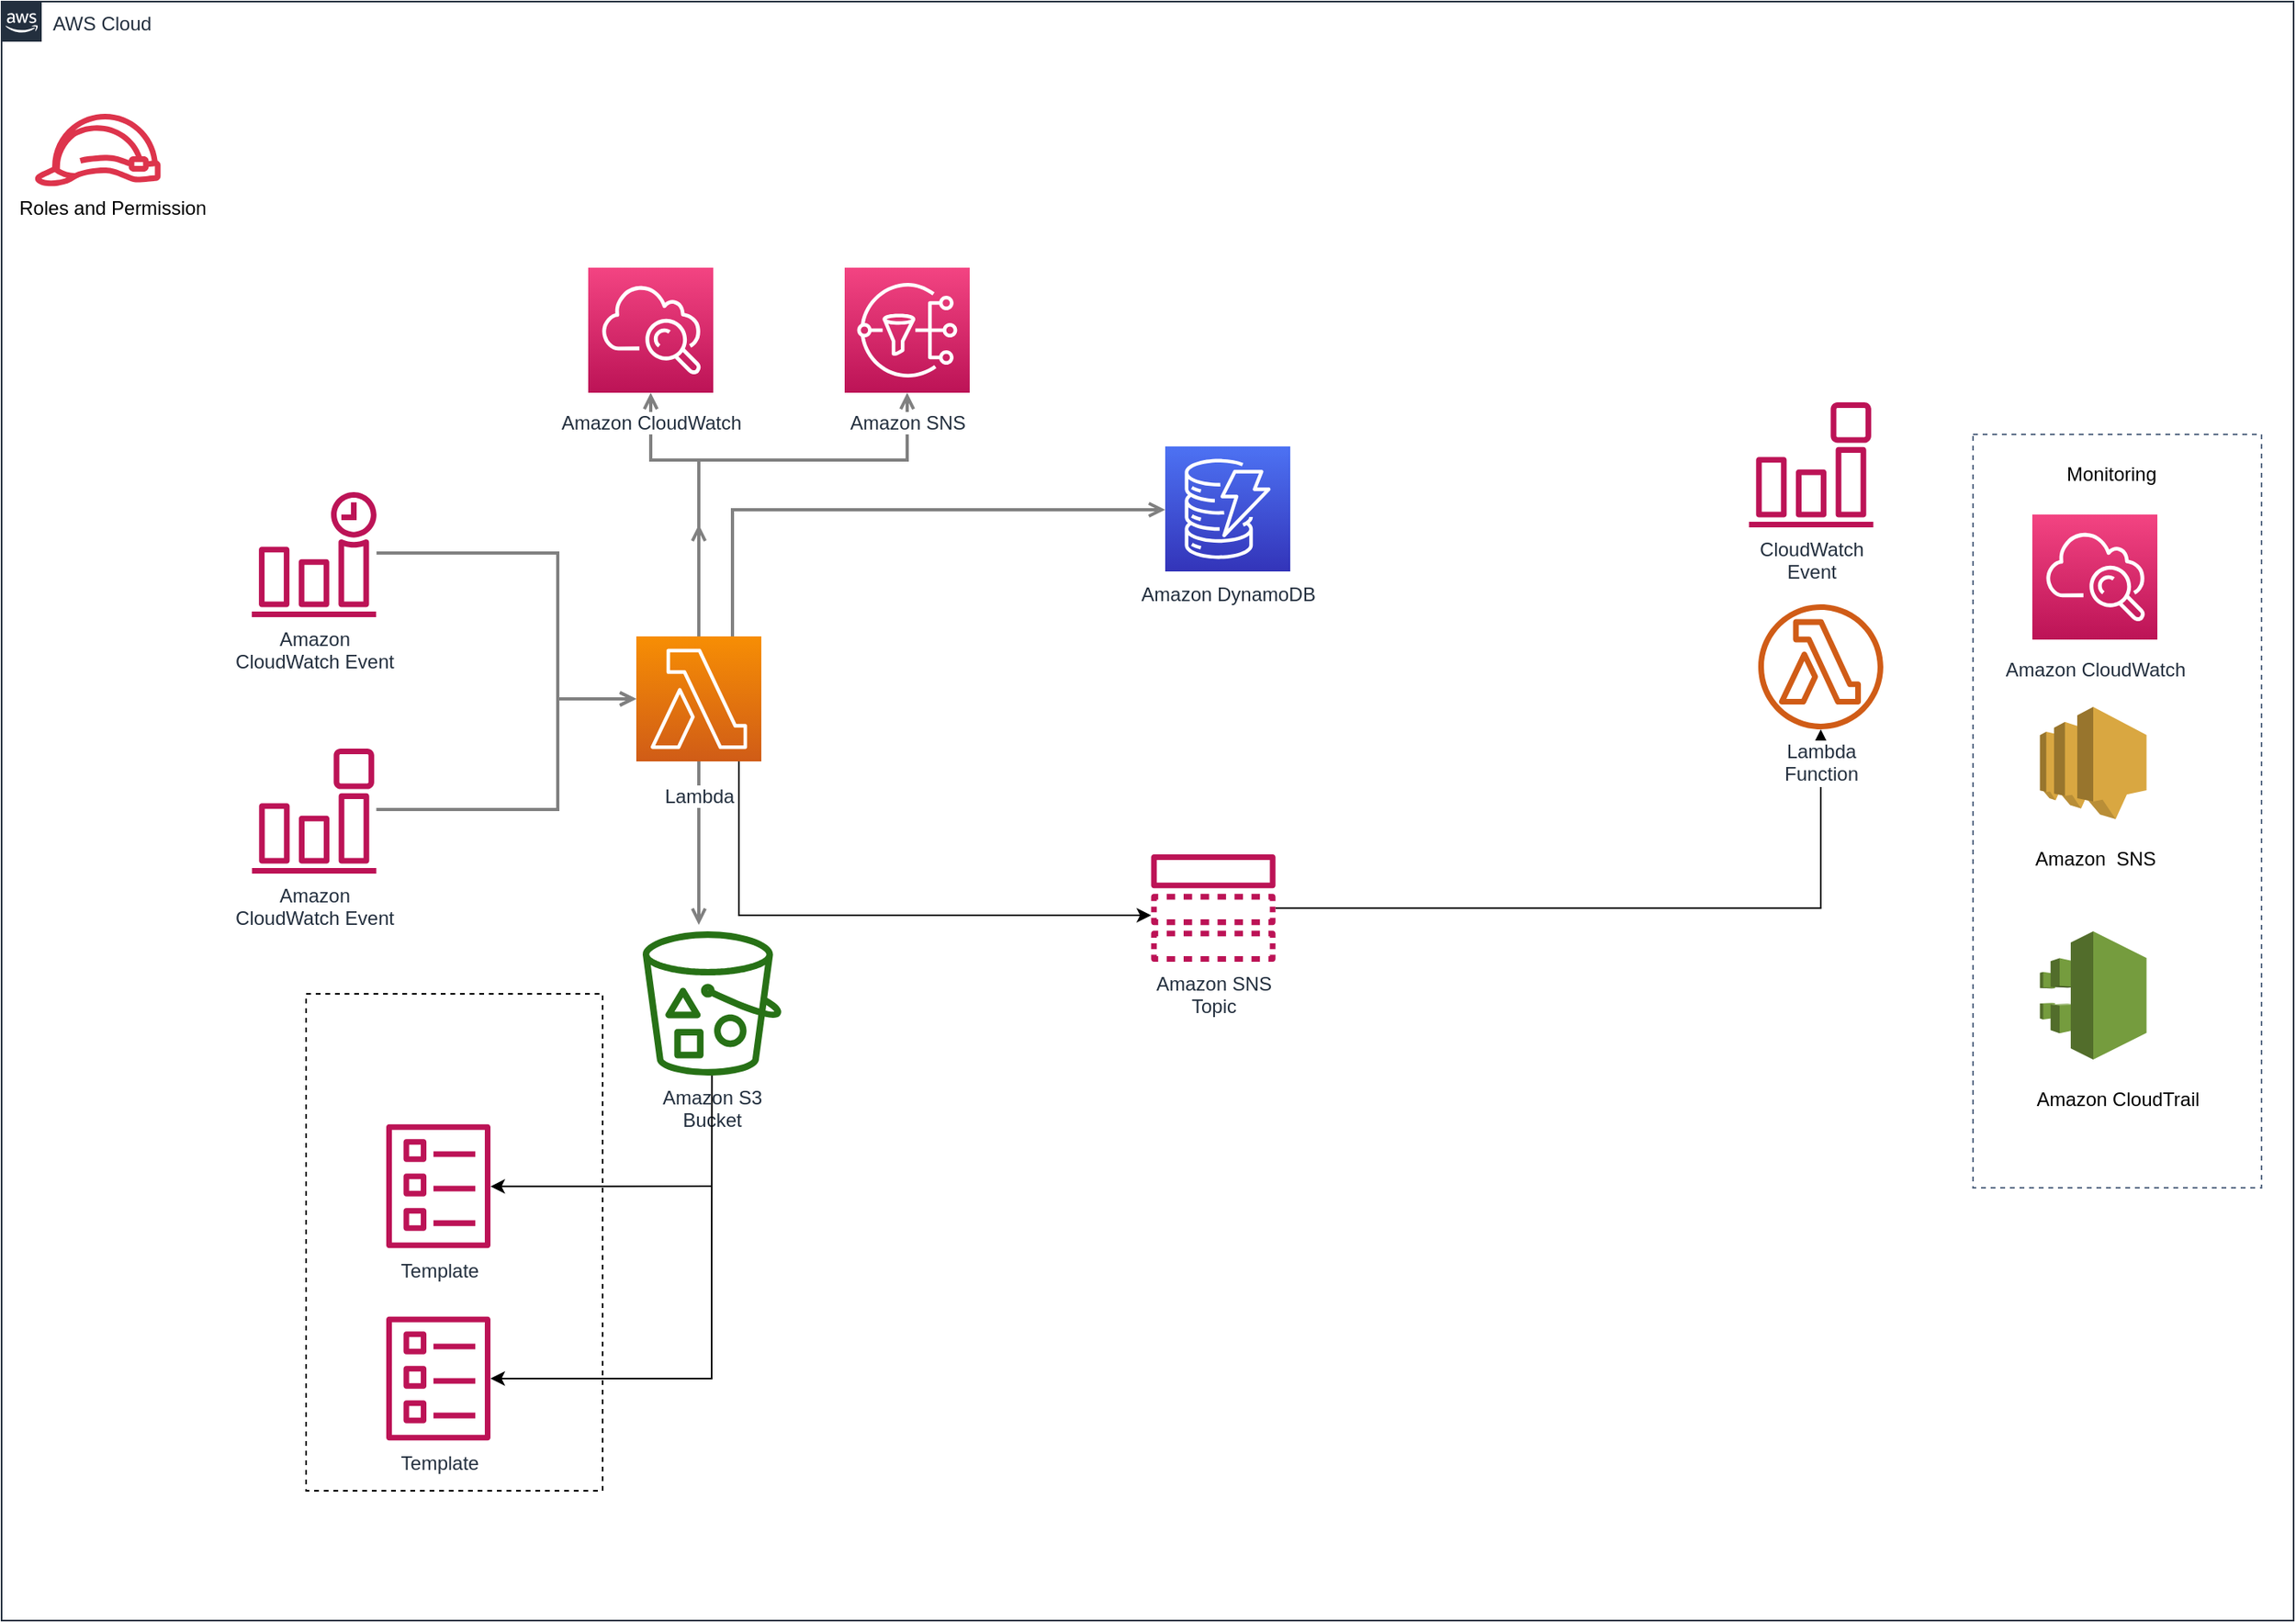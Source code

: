 <mxfile version="22.1.7" type="github">
  <diagram id="Ht1M8jgEwFfnCIfOTk4-" name="Page-1">
    <mxGraphModel dx="2802" dy="2699" grid="1" gridSize="10" guides="1" tooltips="1" connect="1" arrows="1" fold="1" page="1" pageScale="1" pageWidth="1169" pageHeight="827" math="0" shadow="0">
      <root>
        <mxCell id="0" />
        <mxCell id="1" parent="0" />
        <mxCell id="UEzPUAAOIrF-is8g5C7q-164" style="edgeStyle=orthogonalEdgeStyle;rounded=0;orthogonalLoop=1;jettySize=auto;html=1;startArrow=none;startFill=0;endArrow=open;endFill=0;strokeColor=#808080;strokeWidth=2;" parent="1" source="UEzPUAAOIrF-is8g5C7q-146" target="UEzPUAAOIrF-is8g5C7q-148" edge="1">
          <mxGeometry relative="1" as="geometry">
            <Array as="points">
              <mxPoint x="237" y="-616" />
              <mxPoint x="237" y="-525" />
            </Array>
          </mxGeometry>
        </mxCell>
        <mxCell id="UEzPUAAOIrF-is8g5C7q-165" style="edgeStyle=orthogonalEdgeStyle;rounded=0;orthogonalLoop=1;jettySize=auto;html=1;startArrow=none;startFill=0;endArrow=open;endFill=0;strokeColor=#808080;strokeWidth=2;" parent="1" source="UEzPUAAOIrF-is8g5C7q-147" target="UEzPUAAOIrF-is8g5C7q-148" edge="1">
          <mxGeometry relative="1" as="geometry">
            <Array as="points">
              <mxPoint x="237" y="-456" />
              <mxPoint x="237" y="-525" />
            </Array>
          </mxGeometry>
        </mxCell>
        <mxCell id="UEzPUAAOIrF-is8g5C7q-162" style="edgeStyle=orthogonalEdgeStyle;rounded=0;orthogonalLoop=1;jettySize=auto;html=1;startArrow=none;startFill=0;endArrow=open;endFill=0;strokeColor=#808080;strokeWidth=2;" parent="1" source="UEzPUAAOIrF-is8g5C7q-148" target="UEzPUAAOIrF-is8g5C7q-144" edge="1">
          <mxGeometry relative="1" as="geometry">
            <Array as="points">
              <mxPoint x="325" y="-674" />
              <mxPoint x="295" y="-674" />
            </Array>
          </mxGeometry>
        </mxCell>
        <mxCell id="UEzPUAAOIrF-is8g5C7q-163" style="edgeStyle=orthogonalEdgeStyle;rounded=0;orthogonalLoop=1;jettySize=auto;html=1;startArrow=none;startFill=0;endArrow=open;endFill=0;strokeColor=#808080;strokeWidth=2;" parent="1" source="UEzPUAAOIrF-is8g5C7q-148" target="UEzPUAAOIrF-is8g5C7q-145" edge="1">
          <mxGeometry relative="1" as="geometry">
            <Array as="points">
              <mxPoint x="325" y="-674" />
              <mxPoint x="455" y="-674" />
            </Array>
          </mxGeometry>
        </mxCell>
        <mxCell id="UEzPUAAOIrF-is8g5C7q-166" style="edgeStyle=orthogonalEdgeStyle;rounded=0;orthogonalLoop=1;jettySize=auto;html=1;startArrow=none;startFill=0;endArrow=open;endFill=0;strokeColor=#808080;strokeWidth=2;" parent="1" source="UEzPUAAOIrF-is8g5C7q-148" edge="1">
          <mxGeometry relative="1" as="geometry">
            <mxPoint x="325.0" y="-383.982" as="targetPoint" />
          </mxGeometry>
        </mxCell>
        <mxCell id="UEzPUAAOIrF-is8g5C7q-167" style="edgeStyle=orthogonalEdgeStyle;rounded=0;orthogonalLoop=1;jettySize=auto;html=1;startArrow=none;startFill=0;endArrow=open;endFill=0;strokeColor=#808080;strokeWidth=2;" parent="1" source="UEzPUAAOIrF-is8g5C7q-148" target="UEzPUAAOIrF-is8g5C7q-154" edge="1">
          <mxGeometry relative="1" as="geometry">
            <mxPoint x="786" y="-525" as="targetPoint" />
            <Array as="points">
              <mxPoint x="686" y="-525" />
              <mxPoint x="686" y="-525" />
            </Array>
          </mxGeometry>
        </mxCell>
        <mxCell id="UEzPUAAOIrF-is8g5C7q-168" style="edgeStyle=orthogonalEdgeStyle;rounded=0;orthogonalLoop=1;jettySize=auto;html=1;startArrow=none;startFill=0;endArrow=open;endFill=0;strokeColor=#808080;strokeWidth=2;" parent="1" source="UEzPUAAOIrF-is8g5C7q-148" target="UEzPUAAOIrF-is8g5C7q-149" edge="1">
          <mxGeometry relative="1" as="geometry">
            <Array as="points">
              <mxPoint x="346" y="-643" />
            </Array>
          </mxGeometry>
        </mxCell>
        <mxCell id="UEzPUAAOIrF-is8g5C7q-144" value="Amazon CloudWatch" style="outlineConnect=0;fontColor=#232F3E;gradientColor=#F34482;gradientDirection=north;fillColor=#BC1356;strokeColor=#ffffff;dashed=0;verticalLabelPosition=bottom;verticalAlign=top;align=center;html=1;fontSize=12;fontStyle=0;aspect=fixed;shape=mxgraph.aws4.resourceIcon;resIcon=mxgraph.aws4.cloudwatch;labelBackgroundColor=#ffffff;spacingTop=5;" parent="1" vertex="1">
          <mxGeometry x="256" y="-794" width="78" height="78" as="geometry" />
        </mxCell>
        <mxCell id="UEzPUAAOIrF-is8g5C7q-145" value="Amazon SNS" style="outlineConnect=0;fontColor=#232F3E;gradientColor=#F34482;gradientDirection=north;fillColor=#BC1356;strokeColor=#ffffff;dashed=0;verticalLabelPosition=bottom;verticalAlign=top;align=center;html=1;fontSize=12;fontStyle=0;aspect=fixed;shape=mxgraph.aws4.resourceIcon;resIcon=mxgraph.aws4.sns;labelBackgroundColor=#ffffff;spacingTop=5;" parent="1" vertex="1">
          <mxGeometry x="416" y="-794" width="78" height="78" as="geometry" />
        </mxCell>
        <mxCell id="UEzPUAAOIrF-is8g5C7q-146" value="Amazon&lt;br&gt;CloudWatch Event&lt;br&gt;" style="outlineConnect=0;fontColor=#232F3E;gradientColor=none;fillColor=#BC1356;strokeColor=none;dashed=0;verticalLabelPosition=bottom;verticalAlign=top;align=center;html=1;fontSize=12;fontStyle=0;aspect=fixed;pointerEvents=1;shape=mxgraph.aws4.event_time_based;labelBackgroundColor=#ffffff;" parent="1" vertex="1">
          <mxGeometry x="46" y="-654" width="78" height="78" as="geometry" />
        </mxCell>
        <mxCell id="UEzPUAAOIrF-is8g5C7q-147" value="Amazon&lt;br&gt;CloudWatch Event&lt;br&gt;" style="outlineConnect=0;fontColor=#232F3E;gradientColor=none;fillColor=#BC1356;strokeColor=none;dashed=0;verticalLabelPosition=bottom;verticalAlign=top;align=center;html=1;fontSize=12;fontStyle=0;aspect=fixed;pointerEvents=1;shape=mxgraph.aws4.event_event_based;labelBackgroundColor=#ffffff;" parent="1" vertex="1">
          <mxGeometry x="46" y="-494" width="78" height="78" as="geometry" />
        </mxCell>
        <mxCell id="uI71vVi89oAQMDwX3qzH-40" style="edgeStyle=orthogonalEdgeStyle;rounded=0;orthogonalLoop=1;jettySize=auto;html=1;" edge="1" parent="1" source="UEzPUAAOIrF-is8g5C7q-148" target="UEzPUAAOIrF-is8g5C7q-153">
          <mxGeometry relative="1" as="geometry">
            <Array as="points">
              <mxPoint x="350" y="-390" />
            </Array>
          </mxGeometry>
        </mxCell>
        <mxCell id="UEzPUAAOIrF-is8g5C7q-148" value="Lambda" style="outlineConnect=0;fontColor=#232F3E;gradientColor=#F78E04;gradientDirection=north;fillColor=#D05C17;strokeColor=#ffffff;dashed=0;verticalLabelPosition=bottom;verticalAlign=top;align=center;html=1;fontSize=12;fontStyle=0;aspect=fixed;shape=mxgraph.aws4.resourceIcon;resIcon=mxgraph.aws4.lambda;labelBackgroundColor=#ffffff;spacingTop=8;" parent="1" vertex="1">
          <mxGeometry x="286" y="-564" width="78" height="78" as="geometry" />
        </mxCell>
        <mxCell id="UEzPUAAOIrF-is8g5C7q-149" value="Amazon DynamoDB" style="outlineConnect=0;fontColor=#232F3E;gradientColor=#4D72F3;gradientDirection=north;fillColor=#3334B9;strokeColor=#ffffff;dashed=0;verticalLabelPosition=bottom;verticalAlign=top;align=center;html=1;fontSize=12;fontStyle=0;aspect=fixed;shape=mxgraph.aws4.resourceIcon;resIcon=mxgraph.aws4.dynamodb;labelBackgroundColor=#ffffff;" parent="1" vertex="1">
          <mxGeometry x="616" y="-682.5" width="78" height="78" as="geometry" />
        </mxCell>
        <mxCell id="uI71vVi89oAQMDwX3qzH-39" style="edgeStyle=orthogonalEdgeStyle;rounded=0;orthogonalLoop=1;jettySize=auto;html=1;" edge="1" parent="1" source="UEzPUAAOIrF-is8g5C7q-153" target="UEzPUAAOIrF-is8g5C7q-161">
          <mxGeometry relative="1" as="geometry" />
        </mxCell>
        <mxCell id="UEzPUAAOIrF-is8g5C7q-153" value="Amazon SNS&lt;br&gt;Topic&lt;br&gt;" style="outlineConnect=0;fontColor=#232F3E;gradientColor=none;fillColor=#BC1356;strokeColor=none;dashed=0;verticalLabelPosition=bottom;verticalAlign=top;align=center;html=1;fontSize=12;fontStyle=0;aspect=fixed;pointerEvents=1;shape=mxgraph.aws4.topic;labelBackgroundColor=#ffffff;" parent="1" vertex="1">
          <mxGeometry x="607" y="-428" width="78" height="67" as="geometry" />
        </mxCell>
        <mxCell id="UEzPUAAOIrF-is8g5C7q-154" value="AWS Cloud" style="points=[[0,0],[0.25,0],[0.5,0],[0.75,0],[1,0],[1,0.25],[1,0.5],[1,0.75],[1,1],[0.75,1],[0.5,1],[0.25,1],[0,1],[0,0.75],[0,0.5],[0,0.25]];outlineConnect=0;gradientColor=none;html=1;whiteSpace=wrap;fontSize=12;fontStyle=0;shape=mxgraph.aws4.group;grIcon=mxgraph.aws4.group_aws_cloud_alt;strokeColor=#232F3E;fillColor=none;verticalAlign=top;align=left;spacingLeft=30;fontColor=#232F3E;dashed=0;labelBackgroundColor=#ffffff;container=1;pointerEvents=0;collapsible=0;recursiveResize=0;" parent="1" vertex="1">
          <mxGeometry x="-110" y="-960" width="1430" height="1010" as="geometry" />
        </mxCell>
        <mxCell id="uI71vVi89oAQMDwX3qzH-5" value="" style="sketch=0;outlineConnect=0;fontColor=#232F3E;gradientColor=none;fillColor=#DD344C;strokeColor=none;dashed=0;verticalLabelPosition=bottom;verticalAlign=top;align=center;html=1;fontSize=12;fontStyle=0;aspect=fixed;pointerEvents=1;shape=mxgraph.aws4.role;" vertex="1" parent="UEzPUAAOIrF-is8g5C7q-154">
          <mxGeometry x="20" y="70" width="80" height="45.13" as="geometry" />
        </mxCell>
        <mxCell id="uI71vVi89oAQMDwX3qzH-6" value="Roles and Permission" style="text;html=1;align=center;verticalAlign=middle;resizable=0;points=[];autosize=1;strokeColor=none;fillColor=none;" vertex="1" parent="UEzPUAAOIrF-is8g5C7q-154">
          <mxGeometry x="-1" y="114" width="140" height="30" as="geometry" />
        </mxCell>
        <mxCell id="UEzPUAAOIrF-is8g5C7q-158" value="Amazon S3&lt;br&gt;Bucket&lt;br&gt;" style="outlineConnect=0;fontColor=#232F3E;gradientColor=none;fillColor=#277116;strokeColor=none;dashed=0;verticalLabelPosition=bottom;verticalAlign=top;align=center;html=1;fontSize=12;fontStyle=0;aspect=fixed;pointerEvents=1;shape=mxgraph.aws4.bucket_with_objects;labelBackgroundColor=#ffffff;" parent="UEzPUAAOIrF-is8g5C7q-154" vertex="1">
          <mxGeometry x="400" y="580" width="86.54" height="90" as="geometry" />
        </mxCell>
        <mxCell id="UEzPUAAOIrF-is8g5C7q-155" value="" style="rounded=0;whiteSpace=wrap;html=1;dashed=1;labelBackgroundColor=#ffffff;fillColor=none;gradientColor=none;container=1;pointerEvents=0;collapsible=0;recursiveResize=0;" parent="UEzPUAAOIrF-is8g5C7q-154" vertex="1">
          <mxGeometry x="190" y="619" width="185" height="310" as="geometry" />
        </mxCell>
        <mxCell id="UEzPUAAOIrF-is8g5C7q-156" value="Template" style="outlineConnect=0;fontColor=#232F3E;gradientColor=none;fillColor=#BC1356;strokeColor=none;dashed=0;verticalLabelPosition=bottom;verticalAlign=top;align=center;fontSize=12;fontStyle=0;aspect=fixed;pointerEvents=1;shape=mxgraph.aws4.template;labelBackgroundColor=#ffffff;html=1;" parent="UEzPUAAOIrF-is8g5C7q-155" vertex="1">
          <mxGeometry x="50" y="81" width="65" height="78" as="geometry" />
        </mxCell>
        <mxCell id="uI71vVi89oAQMDwX3qzH-13" value="Template" style="outlineConnect=0;fontColor=#232F3E;gradientColor=none;fillColor=#BC1356;strokeColor=none;dashed=0;verticalLabelPosition=bottom;verticalAlign=top;align=center;html=1;fontSize=12;fontStyle=0;aspect=fixed;pointerEvents=1;shape=mxgraph.aws4.template;labelBackgroundColor=#ffffff;" vertex="1" parent="UEzPUAAOIrF-is8g5C7q-155">
          <mxGeometry x="50" y="201" width="65" height="78" as="geometry" />
        </mxCell>
        <mxCell id="uI71vVi89oAQMDwX3qzH-8" value="" style="endArrow=classic;html=1;rounded=0;" edge="1" parent="UEzPUAAOIrF-is8g5C7q-154" source="UEzPUAAOIrF-is8g5C7q-158" target="uI71vVi89oAQMDwX3qzH-13">
          <mxGeometry width="50" height="50" relative="1" as="geometry">
            <mxPoint x="760" y="554" as="sourcePoint" />
            <mxPoint x="305.0" y="793.224" as="targetPoint" />
            <Array as="points">
              <mxPoint x="443" y="793" />
              <mxPoint x="443" y="859" />
              <mxPoint x="370" y="859" />
            </Array>
          </mxGeometry>
        </mxCell>
        <mxCell id="uI71vVi89oAQMDwX3qzH-16" value="Amazon CloudWatch" style="outlineConnect=0;fontColor=#232F3E;gradientColor=#F34482;gradientDirection=north;fillColor=#BC1356;strokeColor=#ffffff;dashed=0;verticalLabelPosition=bottom;verticalAlign=top;align=center;html=1;fontSize=12;fontStyle=0;aspect=fixed;shape=mxgraph.aws4.resourceIcon;resIcon=mxgraph.aws4.cloudwatch;labelBackgroundColor=#ffffff;spacingTop=5;" vertex="1" parent="UEzPUAAOIrF-is8g5C7q-154">
          <mxGeometry x="1267" y="320" width="78" height="78" as="geometry" />
        </mxCell>
        <mxCell id="UEzPUAAOIrF-is8g5C7q-160" value="CloudWatch&lt;br&gt;Event&lt;br&gt;" style="outlineConnect=0;fontColor=#232F3E;gradientColor=none;fillColor=#BC1356;strokeColor=none;dashed=0;verticalLabelPosition=bottom;verticalAlign=top;align=center;html=1;fontSize=12;fontStyle=0;aspect=fixed;pointerEvents=1;shape=mxgraph.aws4.event_event_based;labelBackgroundColor=#ffffff;" parent="UEzPUAAOIrF-is8g5C7q-154" vertex="1">
          <mxGeometry x="1090" y="250" width="78" height="78" as="geometry" />
        </mxCell>
        <mxCell id="uI71vVi89oAQMDwX3qzH-18" value="" style="fillColor=none;strokeColor=#5A6C86;dashed=1;verticalAlign=top;fontStyle=0;fontColor=#5A6C86;pointerEvents=0;fontFamily=Helvetica;fontSize=12;html=1;" vertex="1" parent="UEzPUAAOIrF-is8g5C7q-154">
          <mxGeometry x="1230" y="270" width="180" height="470" as="geometry" />
        </mxCell>
        <mxCell id="uI71vVi89oAQMDwX3qzH-25" value="Monitoring" style="text;html=1;align=center;verticalAlign=middle;resizable=0;points=[];autosize=1;strokeColor=none;fillColor=none;" vertex="1" parent="UEzPUAAOIrF-is8g5C7q-154">
          <mxGeometry x="1276" y="280" width="80" height="30" as="geometry" />
        </mxCell>
        <mxCell id="uI71vVi89oAQMDwX3qzH-26" value="" style="outlineConnect=0;dashed=0;verticalLabelPosition=bottom;verticalAlign=top;align=center;html=1;shape=mxgraph.aws3.sns;fillColor=#D9A741;gradientColor=none;strokeColor=#6C8EBF;fontSize=13;" vertex="1" parent="UEzPUAAOIrF-is8g5C7q-154">
          <mxGeometry x="1271.75" y="440" width="66.5" height="70" as="geometry" />
        </mxCell>
        <mxCell id="uI71vVi89oAQMDwX3qzH-30" value="Amazon&amp;nbsp; SNS" style="text;html=1;align=center;verticalAlign=middle;resizable=0;points=[];autosize=1;strokeColor=none;fillColor=none;" vertex="1" parent="UEzPUAAOIrF-is8g5C7q-154">
          <mxGeometry x="1256" y="520" width="100" height="30" as="geometry" />
        </mxCell>
        <mxCell id="uI71vVi89oAQMDwX3qzH-31" value="" style="outlineConnect=0;dashed=0;verticalLabelPosition=bottom;verticalAlign=top;align=center;html=1;shape=mxgraph.aws3.cloudtrail;fillColor=#759C3E;gradientColor=none;strokeColor=#6C8EBF;fontSize=13;" vertex="1" parent="UEzPUAAOIrF-is8g5C7q-154">
          <mxGeometry x="1271.75" y="580" width="66.5" height="80" as="geometry" />
        </mxCell>
        <mxCell id="uI71vVi89oAQMDwX3qzH-32" value="Amazon CloudTrail" style="text;html=1;align=center;verticalAlign=middle;resizable=0;points=[];autosize=1;strokeColor=none;fillColor=none;" vertex="1" parent="UEzPUAAOIrF-is8g5C7q-154">
          <mxGeometry x="1255" y="670" width="130" height="30" as="geometry" />
        </mxCell>
        <mxCell id="uI71vVi89oAQMDwX3qzH-37" style="edgeStyle=orthogonalEdgeStyle;rounded=0;orthogonalLoop=1;jettySize=auto;html=1;exitX=0.5;exitY=1;exitDx=0;exitDy=0;" edge="1" parent="UEzPUAAOIrF-is8g5C7q-154" source="uI71vVi89oAQMDwX3qzH-18" target="uI71vVi89oAQMDwX3qzH-18">
          <mxGeometry relative="1" as="geometry" />
        </mxCell>
        <mxCell id="UEzPUAAOIrF-is8g5C7q-161" value="Lambda&lt;br&gt;Function&lt;br&gt;" style="outlineConnect=0;fontColor=#232F3E;gradientColor=none;fillColor=#D05C17;strokeColor=none;dashed=0;verticalLabelPosition=bottom;verticalAlign=top;align=center;html=1;fontSize=12;fontStyle=0;aspect=fixed;pointerEvents=1;shape=mxgraph.aws4.lambda_function;labelBackgroundColor=#ffffff;" parent="1" vertex="1">
          <mxGeometry x="986" y="-584" width="78" height="78" as="geometry" />
        </mxCell>
        <mxCell id="uI71vVi89oAQMDwX3qzH-15" value="" style="endArrow=classic;html=1;rounded=0;" edge="1" parent="1">
          <mxGeometry width="50" height="50" relative="1" as="geometry">
            <mxPoint x="333" y="-221" as="sourcePoint" />
            <mxPoint x="195.0" y="-220.817" as="targetPoint" />
          </mxGeometry>
        </mxCell>
      </root>
    </mxGraphModel>
  </diagram>
</mxfile>
